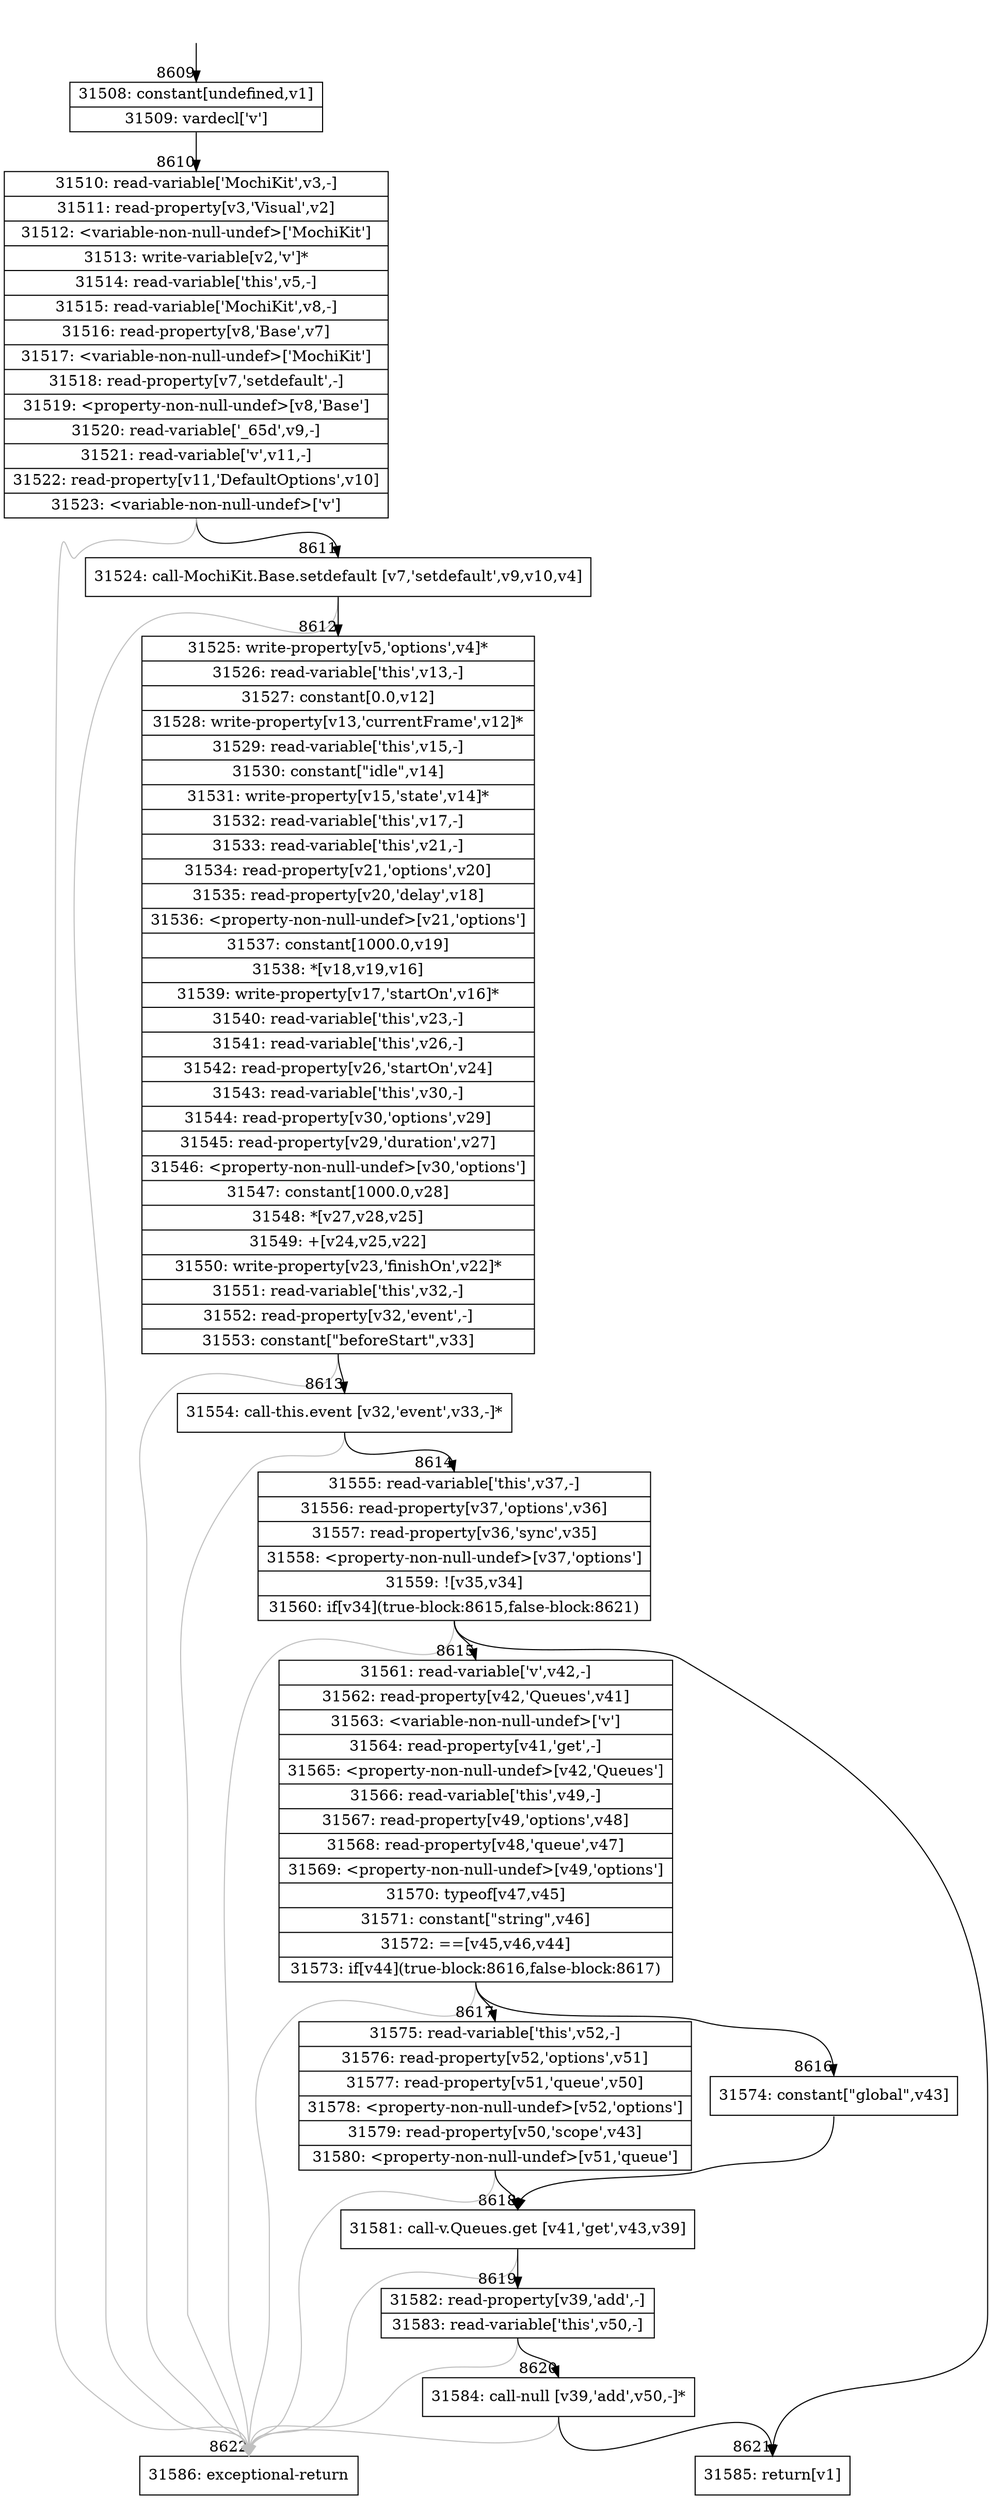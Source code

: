 digraph {
rankdir="TD"
BB_entry582[shape=none,label=""];
BB_entry582 -> BB8609 [tailport=s, headport=n, headlabel="    8609"]
BB8609 [shape=record label="{31508: constant[undefined,v1]|31509: vardecl['v']}" ] 
BB8609 -> BB8610 [tailport=s, headport=n, headlabel="      8610"]
BB8610 [shape=record label="{31510: read-variable['MochiKit',v3,-]|31511: read-property[v3,'Visual',v2]|31512: \<variable-non-null-undef\>['MochiKit']|31513: write-variable[v2,'v']*|31514: read-variable['this',v5,-]|31515: read-variable['MochiKit',v8,-]|31516: read-property[v8,'Base',v7]|31517: \<variable-non-null-undef\>['MochiKit']|31518: read-property[v7,'setdefault',-]|31519: \<property-non-null-undef\>[v8,'Base']|31520: read-variable['_65d',v9,-]|31521: read-variable['v',v11,-]|31522: read-property[v11,'DefaultOptions',v10]|31523: \<variable-non-null-undef\>['v']}" ] 
BB8610 -> BB8611 [tailport=s, headport=n, headlabel="      8611"]
BB8610 -> BB8622 [tailport=s, headport=n, color=gray, headlabel="      8622"]
BB8611 [shape=record label="{31524: call-MochiKit.Base.setdefault [v7,'setdefault',v9,v10,v4]}" ] 
BB8611 -> BB8612 [tailport=s, headport=n, headlabel="      8612"]
BB8611 -> BB8622 [tailport=s, headport=n, color=gray]
BB8612 [shape=record label="{31525: write-property[v5,'options',v4]*|31526: read-variable['this',v13,-]|31527: constant[0.0,v12]|31528: write-property[v13,'currentFrame',v12]*|31529: read-variable['this',v15,-]|31530: constant[\"idle\",v14]|31531: write-property[v15,'state',v14]*|31532: read-variable['this',v17,-]|31533: read-variable['this',v21,-]|31534: read-property[v21,'options',v20]|31535: read-property[v20,'delay',v18]|31536: \<property-non-null-undef\>[v21,'options']|31537: constant[1000.0,v19]|31538: *[v18,v19,v16]|31539: write-property[v17,'startOn',v16]*|31540: read-variable['this',v23,-]|31541: read-variable['this',v26,-]|31542: read-property[v26,'startOn',v24]|31543: read-variable['this',v30,-]|31544: read-property[v30,'options',v29]|31545: read-property[v29,'duration',v27]|31546: \<property-non-null-undef\>[v30,'options']|31547: constant[1000.0,v28]|31548: *[v27,v28,v25]|31549: +[v24,v25,v22]|31550: write-property[v23,'finishOn',v22]*|31551: read-variable['this',v32,-]|31552: read-property[v32,'event',-]|31553: constant[\"beforeStart\",v33]}" ] 
BB8612 -> BB8613 [tailport=s, headport=n, headlabel="      8613"]
BB8612 -> BB8622 [tailport=s, headport=n, color=gray]
BB8613 [shape=record label="{31554: call-this.event [v32,'event',v33,-]*}" ] 
BB8613 -> BB8614 [tailport=s, headport=n, headlabel="      8614"]
BB8613 -> BB8622 [tailport=s, headport=n, color=gray]
BB8614 [shape=record label="{31555: read-variable['this',v37,-]|31556: read-property[v37,'options',v36]|31557: read-property[v36,'sync',v35]|31558: \<property-non-null-undef\>[v37,'options']|31559: ![v35,v34]|31560: if[v34](true-block:8615,false-block:8621)}" ] 
BB8614 -> BB8615 [tailport=s, headport=n, headlabel="      8615"]
BB8614 -> BB8621 [tailport=s, headport=n, headlabel="      8621"]
BB8614 -> BB8622 [tailport=s, headport=n, color=gray]
BB8615 [shape=record label="{31561: read-variable['v',v42,-]|31562: read-property[v42,'Queues',v41]|31563: \<variable-non-null-undef\>['v']|31564: read-property[v41,'get',-]|31565: \<property-non-null-undef\>[v42,'Queues']|31566: read-variable['this',v49,-]|31567: read-property[v49,'options',v48]|31568: read-property[v48,'queue',v47]|31569: \<property-non-null-undef\>[v49,'options']|31570: typeof[v47,v45]|31571: constant[\"string\",v46]|31572: ==[v45,v46,v44]|31573: if[v44](true-block:8616,false-block:8617)}" ] 
BB8615 -> BB8616 [tailport=s, headport=n, headlabel="      8616"]
BB8615 -> BB8617 [tailport=s, headport=n, headlabel="      8617"]
BB8615 -> BB8622 [tailport=s, headport=n, color=gray]
BB8616 [shape=record label="{31574: constant[\"global\",v43]}" ] 
BB8616 -> BB8618 [tailport=s, headport=n, headlabel="      8618"]
BB8617 [shape=record label="{31575: read-variable['this',v52,-]|31576: read-property[v52,'options',v51]|31577: read-property[v51,'queue',v50]|31578: \<property-non-null-undef\>[v52,'options']|31579: read-property[v50,'scope',v43]|31580: \<property-non-null-undef\>[v51,'queue']}" ] 
BB8617 -> BB8618 [tailport=s, headport=n]
BB8617 -> BB8622 [tailport=s, headport=n, color=gray]
BB8618 [shape=record label="{31581: call-v.Queues.get [v41,'get',v43,v39]}" ] 
BB8618 -> BB8619 [tailport=s, headport=n, headlabel="      8619"]
BB8618 -> BB8622 [tailport=s, headport=n, color=gray]
BB8619 [shape=record label="{31582: read-property[v39,'add',-]|31583: read-variable['this',v50,-]}" ] 
BB8619 -> BB8620 [tailport=s, headport=n, headlabel="      8620"]
BB8619 -> BB8622 [tailport=s, headport=n, color=gray]
BB8620 [shape=record label="{31584: call-null [v39,'add',v50,-]*}" ] 
BB8620 -> BB8621 [tailport=s, headport=n]
BB8620 -> BB8622 [tailport=s, headport=n, color=gray]
BB8621 [shape=record label="{31585: return[v1]}" ] 
BB8622 [shape=record label="{31586: exceptional-return}" ] 
//#$~ 6183
}
